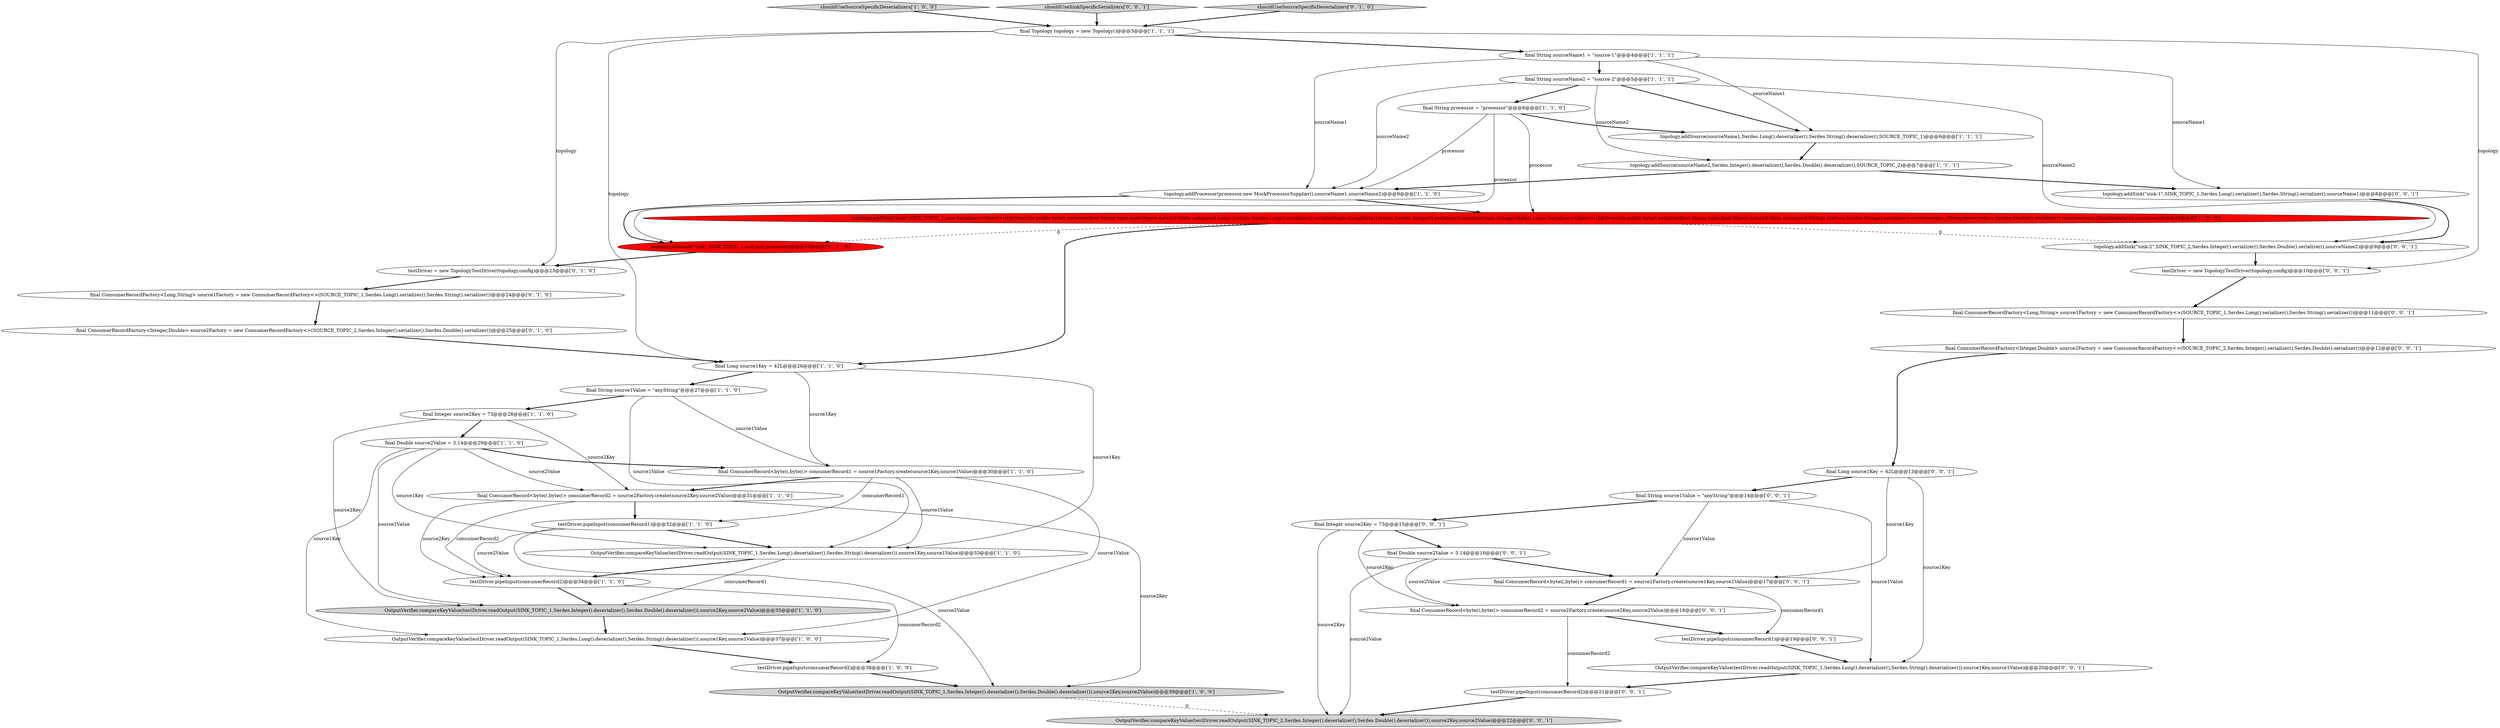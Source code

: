 digraph {
39 [style = filled, label = "final ConsumerRecordFactory<Integer,Double> source2Factory = new ConsumerRecordFactory<>(SOURCE_TOPIC_2,Serdes.Integer().serializer(),Serdes.Double().serializer())@@@12@@@['0', '0', '1']", fillcolor = white, shape = ellipse image = "AAA0AAABBB3BBB"];
8 [style = filled, label = "topology.addSource(sourceName2,Serdes.Integer().deserializer(),Serdes.Double().deserializer(),SOURCE_TOPIC_2)@@@7@@@['1', '1', '1']", fillcolor = white, shape = ellipse image = "AAA0AAABBB1BBB"];
18 [style = filled, label = "final String sourceName2 = \"source-2\"@@@5@@@['1', '1', '1']", fillcolor = white, shape = ellipse image = "AAA0AAABBB1BBB"];
3 [style = filled, label = "OutputVerifier.compareKeyValue(testDriver.readOutput(SINK_TOPIC_1,Serdes.Long().deserializer(),Serdes.String().deserializer()),source1Key,source1Value)@@@33@@@['1', '1', '0']", fillcolor = white, shape = ellipse image = "AAA0AAABBB1BBB"];
13 [style = filled, label = "OutputVerifier.compareKeyValue(testDriver.readOutput(SINK_TOPIC_1,Serdes.Integer().deserializer(),Serdes.Double().deserializer()),source2Key,source2Value)@@@35@@@['1', '1', '0']", fillcolor = lightgray, shape = ellipse image = "AAA0AAABBB1BBB"];
29 [style = filled, label = "final Long source1Key = 42L@@@13@@@['0', '0', '1']", fillcolor = white, shape = ellipse image = "AAA0AAABBB3BBB"];
16 [style = filled, label = "testDriver.pipeInput(consumerRecord2)@@@38@@@['1', '0', '0']", fillcolor = white, shape = ellipse image = "AAA0AAABBB1BBB"];
12 [style = filled, label = "shouldUseSourceSpecificDeserializers['1', '0', '0']", fillcolor = lightgray, shape = diamond image = "AAA0AAABBB1BBB"];
36 [style = filled, label = "final ConsumerRecordFactory<Long,String> source1Factory = new ConsumerRecordFactory<>(SOURCE_TOPIC_1,Serdes.Long().serializer(),Serdes.String().serializer())@@@11@@@['0', '0', '1']", fillcolor = white, shape = ellipse image = "AAA0AAABBB3BBB"];
1 [style = filled, label = "final Long source1Key = 42L@@@26@@@['1', '1', '0']", fillcolor = white, shape = ellipse image = "AAA0AAABBB1BBB"];
42 [style = filled, label = "topology.addSink(\"sink-2\",SINK_TOPIC_2,Serdes.Integer().serializer(),Serdes.Double().serializer(),sourceName2)@@@9@@@['0', '0', '1']", fillcolor = white, shape = ellipse image = "AAA0AAABBB3BBB"];
21 [style = filled, label = "topology.addSink(\"sink\",SINK_TOPIC_1,new Serializer<Object>(){@Override public byte(( serialize(final String topic,final Object data){if (data instanceof Long) {return Serdes.Long().serializer().serialize(topic,(Long)data)}return Serdes.Integer().serializer().serialize(topic,(Integer)data)}},new Serializer<Object>(){@Override public byte(( serialize(final String topic,final Object data){if (data instanceof String) {return Serdes.String().serializer().serialize(topic,(String)data)}return Serdes.Double().serializer().serialize(topic,(Double)data)}},processor)@@@10@@@['1', '0', '0']", fillcolor = red, shape = ellipse image = "AAA1AAABBB1BBB"];
41 [style = filled, label = "testDriver.pipeInput(consumerRecord2)@@@21@@@['0', '0', '1']", fillcolor = white, shape = ellipse image = "AAA0AAABBB3BBB"];
28 [style = filled, label = "topology.addSink(\"sink-1\",SINK_TOPIC_1,Serdes.Long().serializer(),Serdes.String().serializer(),sourceName1)@@@8@@@['0', '0', '1']", fillcolor = white, shape = ellipse image = "AAA0AAABBB3BBB"];
19 [style = filled, label = "final Double source2Value = 3.14@@@29@@@['1', '1', '0']", fillcolor = white, shape = ellipse image = "AAA0AAABBB1BBB"];
6 [style = filled, label = "final String sourceName1 = \"source-1\"@@@4@@@['1', '1', '1']", fillcolor = white, shape = ellipse image = "AAA0AAABBB1BBB"];
22 [style = filled, label = "topology.addSink(\"sink\",SINK_TOPIC_1,null,null,processor)@@@10@@@['0', '1', '0']", fillcolor = red, shape = ellipse image = "AAA1AAABBB2BBB"];
7 [style = filled, label = "OutputVerifier.compareKeyValue(testDriver.readOutput(SINK_TOPIC_1,Serdes.Long().deserializer(),Serdes.String().deserializer()),source1Key,source1Value)@@@37@@@['1', '0', '0']", fillcolor = white, shape = ellipse image = "AAA0AAABBB1BBB"];
24 [style = filled, label = "final ConsumerRecordFactory<Long,String> source1Factory = new ConsumerRecordFactory<>(SOURCE_TOPIC_1,Serdes.Long().serializer(),Serdes.String().serializer())@@@24@@@['0', '1', '0']", fillcolor = white, shape = ellipse image = "AAA0AAABBB2BBB"];
14 [style = filled, label = "testDriver.pipeInput(consumerRecord1)@@@32@@@['1', '1', '0']", fillcolor = white, shape = ellipse image = "AAA0AAABBB1BBB"];
9 [style = filled, label = "final ConsumerRecord<byte((,byte((> consumerRecord1 = source1Factory.create(source1Key,source1Value)@@@30@@@['1', '1', '0']", fillcolor = white, shape = ellipse image = "AAA0AAABBB1BBB"];
35 [style = filled, label = "shouldUseSinkSpecificSerializers['0', '0', '1']", fillcolor = lightgray, shape = diamond image = "AAA0AAABBB3BBB"];
0 [style = filled, label = "topology.addProcessor(processor,new MockProcessorSupplier(),sourceName1,sourceName2)@@@9@@@['1', '1', '0']", fillcolor = white, shape = ellipse image = "AAA0AAABBB1BBB"];
20 [style = filled, label = "final String processor = \"processor\"@@@6@@@['1', '1', '0']", fillcolor = white, shape = ellipse image = "AAA0AAABBB1BBB"];
25 [style = filled, label = "testDriver = new TopologyTestDriver(topology,config)@@@23@@@['0', '1', '0']", fillcolor = white, shape = ellipse image = "AAA0AAABBB2BBB"];
38 [style = filled, label = "testDriver = new TopologyTestDriver(topology,config)@@@10@@@['0', '0', '1']", fillcolor = white, shape = ellipse image = "AAA0AAABBB3BBB"];
40 [style = filled, label = "final Integer source2Key = 73@@@15@@@['0', '0', '1']", fillcolor = white, shape = ellipse image = "AAA0AAABBB3BBB"];
5 [style = filled, label = "final Integer source2Key = 73@@@28@@@['1', '1', '0']", fillcolor = white, shape = ellipse image = "AAA0AAABBB1BBB"];
11 [style = filled, label = "final String source1Value = \"anyString\"@@@27@@@['1', '1', '0']", fillcolor = white, shape = ellipse image = "AAA0AAABBB1BBB"];
17 [style = filled, label = "testDriver.pipeInput(consumerRecord2)@@@34@@@['1', '1', '0']", fillcolor = white, shape = ellipse image = "AAA0AAABBB1BBB"];
30 [style = filled, label = "final String source1Value = \"anyString\"@@@14@@@['0', '0', '1']", fillcolor = white, shape = ellipse image = "AAA0AAABBB3BBB"];
2 [style = filled, label = "final ConsumerRecord<byte((,byte((> consumerRecord2 = source2Factory.create(source2Key,source2Value)@@@31@@@['1', '1', '0']", fillcolor = white, shape = ellipse image = "AAA0AAABBB1BBB"];
33 [style = filled, label = "OutputVerifier.compareKeyValue(testDriver.readOutput(SINK_TOPIC_2,Serdes.Integer().deserializer(),Serdes.Double().deserializer()),source2Key,source2Value)@@@22@@@['0', '0', '1']", fillcolor = lightgray, shape = ellipse image = "AAA0AAABBB3BBB"];
31 [style = filled, label = "OutputVerifier.compareKeyValue(testDriver.readOutput(SINK_TOPIC_1,Serdes.Long().deserializer(),Serdes.String().deserializer()),source1Key,source1Value)@@@20@@@['0', '0', '1']", fillcolor = white, shape = ellipse image = "AAA0AAABBB3BBB"];
4 [style = filled, label = "topology.addSource(sourceName1,Serdes.Long().deserializer(),Serdes.String().deserializer(),SOURCE_TOPIC_1)@@@6@@@['1', '1', '1']", fillcolor = white, shape = ellipse image = "AAA0AAABBB1BBB"];
32 [style = filled, label = "final ConsumerRecord<byte((,byte((> consumerRecord1 = source1Factory.create(source1Key,source1Value)@@@17@@@['0', '0', '1']", fillcolor = white, shape = ellipse image = "AAA0AAABBB3BBB"];
27 [style = filled, label = "testDriver.pipeInput(consumerRecord1)@@@19@@@['0', '0', '1']", fillcolor = white, shape = ellipse image = "AAA0AAABBB3BBB"];
26 [style = filled, label = "shouldUseSourceSpecificDeserializers['0', '1', '0']", fillcolor = lightgray, shape = diamond image = "AAA0AAABBB2BBB"];
23 [style = filled, label = "final ConsumerRecordFactory<Integer,Double> source2Factory = new ConsumerRecordFactory<>(SOURCE_TOPIC_2,Serdes.Integer().serializer(),Serdes.Double().serializer())@@@25@@@['0', '1', '0']", fillcolor = white, shape = ellipse image = "AAA0AAABBB2BBB"];
37 [style = filled, label = "final Double source2Value = 3.14@@@16@@@['0', '0', '1']", fillcolor = white, shape = ellipse image = "AAA0AAABBB3BBB"];
34 [style = filled, label = "final ConsumerRecord<byte((,byte((> consumerRecord2 = source2Factory.create(source2Key,source2Value)@@@18@@@['0', '0', '1']", fillcolor = white, shape = ellipse image = "AAA0AAABBB3BBB"];
15 [style = filled, label = "final Topology topology = new Topology()@@@3@@@['1', '1', '1']", fillcolor = white, shape = ellipse image = "AAA0AAABBB1BBB"];
10 [style = filled, label = "OutputVerifier.compareKeyValue(testDriver.readOutput(SINK_TOPIC_1,Serdes.Integer().deserializer(),Serdes.Double().deserializer()),source2Key,source2Value)@@@39@@@['1', '0', '0']", fillcolor = lightgray, shape = ellipse image = "AAA0AAABBB1BBB"];
19->2 [style = solid, label="source2Value"];
14->3 [style = bold, label=""];
19->3 [style = solid, label="source1Key"];
11->9 [style = solid, label="source1Value"];
29->30 [style = bold, label=""];
32->34 [style = bold, label=""];
15->1 [style = solid, label="topology"];
14->17 [style = solid, label="source2Value"];
8->0 [style = bold, label=""];
20->21 [style = solid, label="processor"];
32->27 [style = solid, label="consumerRecord1"];
19->9 [style = bold, label=""];
2->14 [style = bold, label=""];
21->1 [style = bold, label=""];
7->16 [style = bold, label=""];
26->15 [style = bold, label=""];
37->32 [style = bold, label=""];
4->8 [style = bold, label=""];
30->40 [style = bold, label=""];
15->25 [style = solid, label="topology"];
20->22 [style = solid, label="processor"];
2->17 [style = solid, label="source2Key"];
28->42 [style = bold, label=""];
9->3 [style = solid, label="source1Value"];
37->33 [style = solid, label="source2Value"];
15->38 [style = solid, label="topology"];
18->0 [style = solid, label="sourceName2"];
40->37 [style = bold, label=""];
39->29 [style = bold, label=""];
22->25 [style = bold, label=""];
8->28 [style = bold, label=""];
18->8 [style = solid, label="sourceName2"];
40->33 [style = solid, label="source2Key"];
9->2 [style = bold, label=""];
1->9 [style = solid, label="source1Key"];
27->31 [style = bold, label=""];
0->21 [style = bold, label=""];
21->22 [style = dashed, label="0"];
9->14 [style = solid, label="consumerRecord1"];
1->11 [style = bold, label=""];
25->24 [style = bold, label=""];
18->20 [style = bold, label=""];
18->4 [style = bold, label=""];
31->41 [style = bold, label=""];
42->38 [style = bold, label=""];
17->16 [style = solid, label="consumerRecord2"];
19->13 [style = solid, label="source2Value"];
2->17 [style = solid, label="consumerRecord2"];
35->15 [style = bold, label=""];
3->13 [style = solid, label="consumerRecord1"];
6->18 [style = bold, label=""];
6->0 [style = solid, label="sourceName1"];
29->31 [style = solid, label="source1Key"];
5->2 [style = solid, label="source2Key"];
5->13 [style = solid, label="source2Key"];
20->0 [style = solid, label="processor"];
37->34 [style = solid, label="source2Value"];
36->39 [style = bold, label=""];
11->3 [style = solid, label="source1Value"];
40->34 [style = solid, label="source2Key"];
21->42 [style = dashed, label="0"];
5->19 [style = bold, label=""];
11->5 [style = bold, label=""];
14->10 [style = solid, label="source2Value"];
6->4 [style = solid, label="sourceName1"];
6->28 [style = solid, label="sourceName1"];
34->41 [style = solid, label="consumerRecord2"];
3->17 [style = bold, label=""];
19->7 [style = solid, label="source1Key"];
17->13 [style = bold, label=""];
41->33 [style = bold, label=""];
24->23 [style = bold, label=""];
9->7 [style = solid, label="source1Value"];
16->10 [style = bold, label=""];
12->15 [style = bold, label=""];
38->36 [style = bold, label=""];
10->33 [style = dashed, label="0"];
15->6 [style = bold, label=""];
18->42 [style = solid, label="sourceName2"];
30->31 [style = solid, label="source1Value"];
29->32 [style = solid, label="source1Key"];
20->4 [style = bold, label=""];
2->10 [style = solid, label="source2Key"];
13->7 [style = bold, label=""];
0->22 [style = bold, label=""];
1->3 [style = solid, label="source1Key"];
23->1 [style = bold, label=""];
30->32 [style = solid, label="source1Value"];
34->27 [style = bold, label=""];
}
